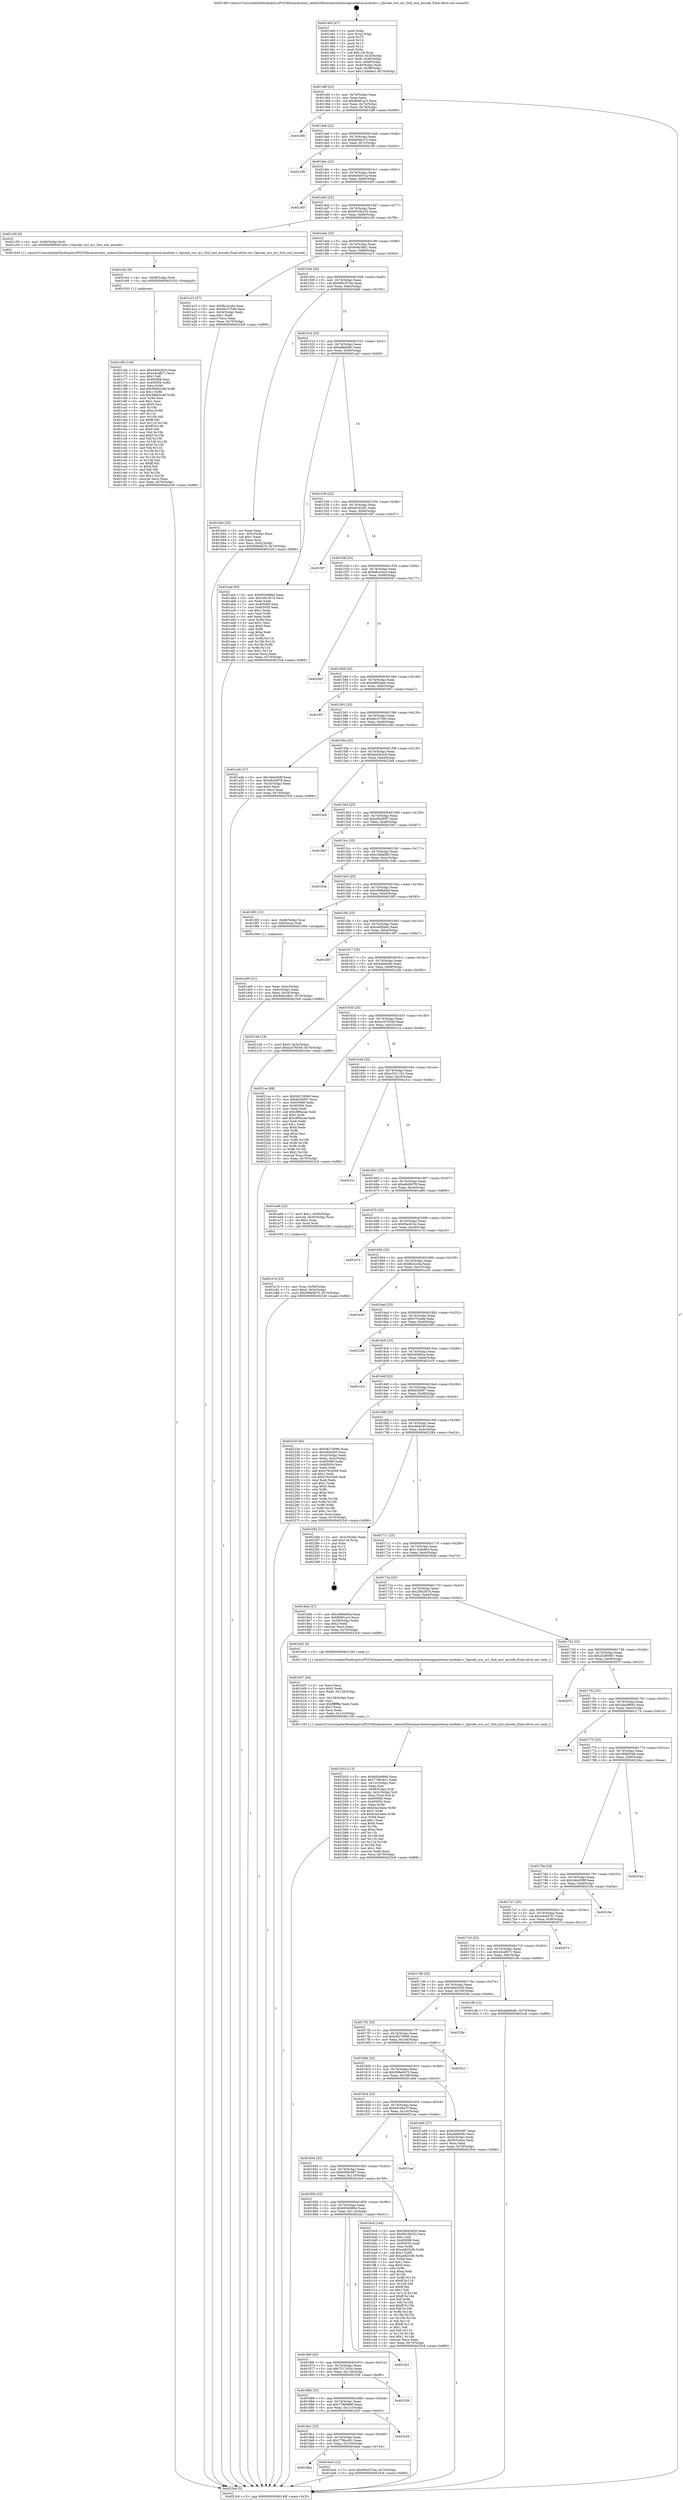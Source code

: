 digraph "0x401460" {
  label = "0x401460 (/mnt/c/Users/mathe/Desktop/tcc/POCII/binaries/extr_radare2librasmarchxtensagnuxtensa-modules.c_Opcode_wsr_m1_Slot_inst_encode_Final-ollvm.out::main(0))"
  labelloc = "t"
  node[shape=record]

  Entry [label="",width=0.3,height=0.3,shape=circle,fillcolor=black,style=filled]
  "0x40148f" [label="{
     0x40148f [23]\l
     | [instrs]\l
     &nbsp;&nbsp;0x40148f \<+3\>: mov -0x70(%rbp),%eax\l
     &nbsp;&nbsp;0x401492 \<+2\>: mov %eax,%ecx\l
     &nbsp;&nbsp;0x401494 \<+6\>: sub $0x806f1ac3,%ecx\l
     &nbsp;&nbsp;0x40149a \<+3\>: mov %eax,-0x74(%rbp)\l
     &nbsp;&nbsp;0x40149d \<+3\>: mov %ecx,-0x78(%rbp)\l
     &nbsp;&nbsp;0x4014a0 \<+6\>: je 00000000004018f8 \<main+0x498\>\l
  }"]
  "0x4018f8" [label="{
     0x4018f8\l
  }", style=dashed]
  "0x4014a6" [label="{
     0x4014a6 [22]\l
     | [instrs]\l
     &nbsp;&nbsp;0x4014a6 \<+5\>: jmp 00000000004014ab \<main+0x4b\>\l
     &nbsp;&nbsp;0x4014ab \<+3\>: mov -0x74(%rbp),%eax\l
     &nbsp;&nbsp;0x4014ae \<+5\>: sub $0x8e00e315,%eax\l
     &nbsp;&nbsp;0x4014b3 \<+3\>: mov %eax,-0x7c(%rbp)\l
     &nbsp;&nbsp;0x4014b6 \<+6\>: je 0000000000402180 \<main+0xd20\>\l
  }"]
  Exit [label="",width=0.3,height=0.3,shape=circle,fillcolor=black,style=filled,peripheries=2]
  "0x402180" [label="{
     0x402180\l
  }", style=dashed]
  "0x4014bc" [label="{
     0x4014bc [22]\l
     | [instrs]\l
     &nbsp;&nbsp;0x4014bc \<+5\>: jmp 00000000004014c1 \<main+0x61\>\l
     &nbsp;&nbsp;0x4014c1 \<+3\>: mov -0x74(%rbp),%eax\l
     &nbsp;&nbsp;0x4014c4 \<+5\>: sub $0x8e4497ca,%eax\l
     &nbsp;&nbsp;0x4014c9 \<+3\>: mov %eax,-0x80(%rbp)\l
     &nbsp;&nbsp;0x4014cc \<+6\>: je 0000000000401d5f \<main+0x8ff\>\l
  }"]
  "0x401c6b" [label="{
     0x401c6b [144]\l
     | [instrs]\l
     &nbsp;&nbsp;0x401c6b \<+5\>: mov $0x54842829,%eax\l
     &nbsp;&nbsp;0x401c70 \<+5\>: mov $0x44cef671,%ecx\l
     &nbsp;&nbsp;0x401c75 \<+2\>: mov $0x1,%dl\l
     &nbsp;&nbsp;0x401c77 \<+7\>: mov 0x405068,%esi\l
     &nbsp;&nbsp;0x401c7e \<+8\>: mov 0x405054,%r8d\l
     &nbsp;&nbsp;0x401c86 \<+3\>: mov %esi,%r9d\l
     &nbsp;&nbsp;0x401c89 \<+7\>: add $0x389d2c48,%r9d\l
     &nbsp;&nbsp;0x401c90 \<+4\>: sub $0x1,%r9d\l
     &nbsp;&nbsp;0x401c94 \<+7\>: sub $0x389d2c48,%r9d\l
     &nbsp;&nbsp;0x401c9b \<+4\>: imul %r9d,%esi\l
     &nbsp;&nbsp;0x401c9f \<+3\>: and $0x1,%esi\l
     &nbsp;&nbsp;0x401ca2 \<+3\>: cmp $0x0,%esi\l
     &nbsp;&nbsp;0x401ca5 \<+4\>: sete %r10b\l
     &nbsp;&nbsp;0x401ca9 \<+4\>: cmp $0xa,%r8d\l
     &nbsp;&nbsp;0x401cad \<+4\>: setl %r11b\l
     &nbsp;&nbsp;0x401cb1 \<+3\>: mov %r10b,%bl\l
     &nbsp;&nbsp;0x401cb4 \<+3\>: xor $0xff,%bl\l
     &nbsp;&nbsp;0x401cb7 \<+3\>: mov %r11b,%r14b\l
     &nbsp;&nbsp;0x401cba \<+4\>: xor $0xff,%r14b\l
     &nbsp;&nbsp;0x401cbe \<+3\>: xor $0x0,%dl\l
     &nbsp;&nbsp;0x401cc1 \<+3\>: mov %bl,%r15b\l
     &nbsp;&nbsp;0x401cc4 \<+4\>: and $0x0,%r15b\l
     &nbsp;&nbsp;0x401cc8 \<+3\>: and %dl,%r10b\l
     &nbsp;&nbsp;0x401ccb \<+3\>: mov %r14b,%r12b\l
     &nbsp;&nbsp;0x401cce \<+4\>: and $0x0,%r12b\l
     &nbsp;&nbsp;0x401cd2 \<+3\>: and %dl,%r11b\l
     &nbsp;&nbsp;0x401cd5 \<+3\>: or %r10b,%r15b\l
     &nbsp;&nbsp;0x401cd8 \<+3\>: or %r11b,%r12b\l
     &nbsp;&nbsp;0x401cdb \<+3\>: xor %r12b,%r15b\l
     &nbsp;&nbsp;0x401cde \<+3\>: or %r14b,%bl\l
     &nbsp;&nbsp;0x401ce1 \<+3\>: xor $0xff,%bl\l
     &nbsp;&nbsp;0x401ce4 \<+3\>: or $0x0,%dl\l
     &nbsp;&nbsp;0x401ce7 \<+2\>: and %dl,%bl\l
     &nbsp;&nbsp;0x401ce9 \<+3\>: or %bl,%r15b\l
     &nbsp;&nbsp;0x401cec \<+4\>: test $0x1,%r15b\l
     &nbsp;&nbsp;0x401cf0 \<+3\>: cmovne %ecx,%eax\l
     &nbsp;&nbsp;0x401cf3 \<+3\>: mov %eax,-0x70(%rbp)\l
     &nbsp;&nbsp;0x401cf6 \<+5\>: jmp 00000000004023c8 \<main+0xf68\>\l
  }"]
  "0x401d5f" [label="{
     0x401d5f\l
  }", style=dashed]
  "0x4014d2" [label="{
     0x4014d2 [25]\l
     | [instrs]\l
     &nbsp;&nbsp;0x4014d2 \<+5\>: jmp 00000000004014d7 \<main+0x77\>\l
     &nbsp;&nbsp;0x4014d7 \<+3\>: mov -0x74(%rbp),%eax\l
     &nbsp;&nbsp;0x4014da \<+5\>: sub $0x9010b232,%eax\l
     &nbsp;&nbsp;0x4014df \<+6\>: mov %eax,-0x84(%rbp)\l
     &nbsp;&nbsp;0x4014e5 \<+6\>: je 0000000000401c59 \<main+0x7f9\>\l
  }"]
  "0x401c62" [label="{
     0x401c62 [9]\l
     | [instrs]\l
     &nbsp;&nbsp;0x401c62 \<+4\>: mov -0x58(%rbp),%rdi\l
     &nbsp;&nbsp;0x401c66 \<+5\>: call 0000000000401030 \<free@plt\>\l
     | [calls]\l
     &nbsp;&nbsp;0x401030 \{1\} (unknown)\l
  }"]
  "0x401c59" [label="{
     0x401c59 [9]\l
     | [instrs]\l
     &nbsp;&nbsp;0x401c59 \<+4\>: mov -0x58(%rbp),%rdi\l
     &nbsp;&nbsp;0x401c5d \<+5\>: call 0000000000401440 \<Opcode_wsr_m1_Slot_inst_encode\>\l
     | [calls]\l
     &nbsp;&nbsp;0x401440 \{1\} (/mnt/c/Users/mathe/Desktop/tcc/POCII/binaries/extr_radare2librasmarchxtensagnuxtensa-modules.c_Opcode_wsr_m1_Slot_inst_encode_Final-ollvm.out::Opcode_wsr_m1_Slot_inst_encode)\l
  }"]
  "0x4014eb" [label="{
     0x4014eb [25]\l
     | [instrs]\l
     &nbsp;&nbsp;0x4014eb \<+5\>: jmp 00000000004014f0 \<main+0x90\>\l
     &nbsp;&nbsp;0x4014f0 \<+3\>: mov -0x74(%rbp),%eax\l
     &nbsp;&nbsp;0x4014f3 \<+5\>: sub $0x90da38d1,%eax\l
     &nbsp;&nbsp;0x4014f8 \<+6\>: mov %eax,-0x88(%rbp)\l
     &nbsp;&nbsp;0x4014fe \<+6\>: je 0000000000401a15 \<main+0x5b5\>\l
  }"]
  "0x4018ba" [label="{
     0x4018ba\l
  }", style=dashed]
  "0x401a15" [label="{
     0x401a15 [27]\l
     | [instrs]\l
     &nbsp;&nbsp;0x401a15 \<+5\>: mov $0xfbc2cc6a,%eax\l
     &nbsp;&nbsp;0x401a1a \<+5\>: mov $0xbbc37549,%ecx\l
     &nbsp;&nbsp;0x401a1f \<+3\>: mov -0x34(%rbp),%edx\l
     &nbsp;&nbsp;0x401a22 \<+3\>: cmp $0x1,%edx\l
     &nbsp;&nbsp;0x401a25 \<+3\>: cmovl %ecx,%eax\l
     &nbsp;&nbsp;0x401a28 \<+3\>: mov %eax,-0x70(%rbp)\l
     &nbsp;&nbsp;0x401a2b \<+5\>: jmp 00000000004023c8 \<main+0xf68\>\l
  }"]
  "0x401504" [label="{
     0x401504 [25]\l
     | [instrs]\l
     &nbsp;&nbsp;0x401504 \<+5\>: jmp 0000000000401509 \<main+0xa9\>\l
     &nbsp;&nbsp;0x401509 \<+3\>: mov -0x74(%rbp),%eax\l
     &nbsp;&nbsp;0x40150c \<+5\>: sub $0x994357be,%eax\l
     &nbsp;&nbsp;0x401511 \<+6\>: mov %eax,-0x8c(%rbp)\l
     &nbsp;&nbsp;0x401517 \<+6\>: je 0000000000401bb0 \<main+0x750\>\l
  }"]
  "0x401ba4" [label="{
     0x401ba4 [12]\l
     | [instrs]\l
     &nbsp;&nbsp;0x401ba4 \<+7\>: movl $0x994357be,-0x70(%rbp)\l
     &nbsp;&nbsp;0x401bab \<+5\>: jmp 00000000004023c8 \<main+0xf68\>\l
  }"]
  "0x401bb0" [label="{
     0x401bb0 [25]\l
     | [instrs]\l
     &nbsp;&nbsp;0x401bb0 \<+2\>: xor %eax,%eax\l
     &nbsp;&nbsp;0x401bb2 \<+3\>: mov -0x5c(%rbp),%ecx\l
     &nbsp;&nbsp;0x401bb5 \<+3\>: sub $0x1,%eax\l
     &nbsp;&nbsp;0x401bb8 \<+2\>: sub %eax,%ecx\l
     &nbsp;&nbsp;0x401bba \<+3\>: mov %ecx,-0x5c(%rbp)\l
     &nbsp;&nbsp;0x401bbd \<+7\>: movl $0x599e0b70,-0x70(%rbp)\l
     &nbsp;&nbsp;0x401bc4 \<+5\>: jmp 00000000004023c8 \<main+0xf68\>\l
  }"]
  "0x40151d" [label="{
     0x40151d [25]\l
     | [instrs]\l
     &nbsp;&nbsp;0x40151d \<+5\>: jmp 0000000000401522 \<main+0xc2\>\l
     &nbsp;&nbsp;0x401522 \<+3\>: mov -0x74(%rbp),%eax\l
     &nbsp;&nbsp;0x401525 \<+5\>: sub $0xadfeb09c,%eax\l
     &nbsp;&nbsp;0x40152a \<+6\>: mov %eax,-0x90(%rbp)\l
     &nbsp;&nbsp;0x401530 \<+6\>: je 0000000000401aaf \<main+0x64f\>\l
  }"]
  "0x4018a1" [label="{
     0x4018a1 [25]\l
     | [instrs]\l
     &nbsp;&nbsp;0x4018a1 \<+5\>: jmp 00000000004018a6 \<main+0x446\>\l
     &nbsp;&nbsp;0x4018a6 \<+3\>: mov -0x74(%rbp),%eax\l
     &nbsp;&nbsp;0x4018a9 \<+5\>: sub $0x779bc401,%eax\l
     &nbsp;&nbsp;0x4018ae \<+6\>: mov %eax,-0x120(%rbp)\l
     &nbsp;&nbsp;0x4018b4 \<+6\>: je 0000000000401ba4 \<main+0x744\>\l
  }"]
  "0x401aaf" [label="{
     0x401aaf [83]\l
     | [instrs]\l
     &nbsp;&nbsp;0x401aaf \<+5\>: mov $0x693dd86d,%eax\l
     &nbsp;&nbsp;0x401ab4 \<+5\>: mov $0x20b1fe7d,%ecx\l
     &nbsp;&nbsp;0x401ab9 \<+2\>: xor %edx,%edx\l
     &nbsp;&nbsp;0x401abb \<+7\>: mov 0x405068,%esi\l
     &nbsp;&nbsp;0x401ac2 \<+7\>: mov 0x405054,%edi\l
     &nbsp;&nbsp;0x401ac9 \<+3\>: sub $0x1,%edx\l
     &nbsp;&nbsp;0x401acc \<+3\>: mov %esi,%r8d\l
     &nbsp;&nbsp;0x401acf \<+3\>: add %edx,%r8d\l
     &nbsp;&nbsp;0x401ad2 \<+4\>: imul %r8d,%esi\l
     &nbsp;&nbsp;0x401ad6 \<+3\>: and $0x1,%esi\l
     &nbsp;&nbsp;0x401ad9 \<+3\>: cmp $0x0,%esi\l
     &nbsp;&nbsp;0x401adc \<+4\>: sete %r9b\l
     &nbsp;&nbsp;0x401ae0 \<+3\>: cmp $0xa,%edi\l
     &nbsp;&nbsp;0x401ae3 \<+4\>: setl %r10b\l
     &nbsp;&nbsp;0x401ae7 \<+3\>: mov %r9b,%r11b\l
     &nbsp;&nbsp;0x401aea \<+3\>: and %r10b,%r11b\l
     &nbsp;&nbsp;0x401aed \<+3\>: xor %r10b,%r9b\l
     &nbsp;&nbsp;0x401af0 \<+3\>: or %r9b,%r11b\l
     &nbsp;&nbsp;0x401af3 \<+4\>: test $0x1,%r11b\l
     &nbsp;&nbsp;0x401af7 \<+3\>: cmovne %ecx,%eax\l
     &nbsp;&nbsp;0x401afa \<+3\>: mov %eax,-0x70(%rbp)\l
     &nbsp;&nbsp;0x401afd \<+5\>: jmp 00000000004023c8 \<main+0xf68\>\l
  }"]
  "0x401536" [label="{
     0x401536 [25]\l
     | [instrs]\l
     &nbsp;&nbsp;0x401536 \<+5\>: jmp 000000000040153b \<main+0xdb\>\l
     &nbsp;&nbsp;0x40153b \<+3\>: mov -0x74(%rbp),%eax\l
     &nbsp;&nbsp;0x40153e \<+5\>: sub $0xb0163ef1,%eax\l
     &nbsp;&nbsp;0x401543 \<+6\>: mov %eax,-0x94(%rbp)\l
     &nbsp;&nbsp;0x401549 \<+6\>: je 0000000000401f97 \<main+0xb37\>\l
  }"]
  "0x401e25" [label="{
     0x401e25\l
  }", style=dashed]
  "0x401f97" [label="{
     0x401f97\l
  }", style=dashed]
  "0x40154f" [label="{
     0x40154f [25]\l
     | [instrs]\l
     &nbsp;&nbsp;0x40154f \<+5\>: jmp 0000000000401554 \<main+0xf4\>\l
     &nbsp;&nbsp;0x401554 \<+3\>: mov -0x74(%rbp),%eax\l
     &nbsp;&nbsp;0x401557 \<+5\>: sub $0xb8ccc6c4,%eax\l
     &nbsp;&nbsp;0x40155c \<+6\>: mov %eax,-0x98(%rbp)\l
     &nbsp;&nbsp;0x401562 \<+6\>: je 00000000004020d7 \<main+0xc77\>\l
  }"]
  "0x401888" [label="{
     0x401888 [25]\l
     | [instrs]\l
     &nbsp;&nbsp;0x401888 \<+5\>: jmp 000000000040188d \<main+0x42d\>\l
     &nbsp;&nbsp;0x40188d \<+3\>: mov -0x74(%rbp),%eax\l
     &nbsp;&nbsp;0x401890 \<+5\>: sub $0x77869b86,%eax\l
     &nbsp;&nbsp;0x401895 \<+6\>: mov %eax,-0x11c(%rbp)\l
     &nbsp;&nbsp;0x40189b \<+6\>: je 0000000000401e25 \<main+0x9c5\>\l
  }"]
  "0x4020d7" [label="{
     0x4020d7\l
  }", style=dashed]
  "0x401568" [label="{
     0x401568 [25]\l
     | [instrs]\l
     &nbsp;&nbsp;0x401568 \<+5\>: jmp 000000000040156d \<main+0x10d\>\l
     &nbsp;&nbsp;0x40156d \<+3\>: mov -0x74(%rbp),%eax\l
     &nbsp;&nbsp;0x401570 \<+5\>: sub $0xb9f5dab6,%eax\l
     &nbsp;&nbsp;0x401575 \<+6\>: mov %eax,-0x9c(%rbp)\l
     &nbsp;&nbsp;0x40157b \<+6\>: je 0000000000401f07 \<main+0xaa7\>\l
  }"]
  "0x402356" [label="{
     0x402356\l
  }", style=dashed]
  "0x401f07" [label="{
     0x401f07\l
  }", style=dashed]
  "0x401581" [label="{
     0x401581 [25]\l
     | [instrs]\l
     &nbsp;&nbsp;0x401581 \<+5\>: jmp 0000000000401586 \<main+0x126\>\l
     &nbsp;&nbsp;0x401586 \<+3\>: mov -0x74(%rbp),%eax\l
     &nbsp;&nbsp;0x401589 \<+5\>: sub $0xbbc37549,%eax\l
     &nbsp;&nbsp;0x40158e \<+6\>: mov %eax,-0xa0(%rbp)\l
     &nbsp;&nbsp;0x401594 \<+6\>: je 0000000000401a4b \<main+0x5eb\>\l
  }"]
  "0x40186f" [label="{
     0x40186f [25]\l
     | [instrs]\l
     &nbsp;&nbsp;0x40186f \<+5\>: jmp 0000000000401874 \<main+0x414\>\l
     &nbsp;&nbsp;0x401874 \<+3\>: mov -0x74(%rbp),%eax\l
     &nbsp;&nbsp;0x401877 \<+5\>: sub $0x7517d16c,%eax\l
     &nbsp;&nbsp;0x40187c \<+6\>: mov %eax,-0x118(%rbp)\l
     &nbsp;&nbsp;0x401882 \<+6\>: je 0000000000402356 \<main+0xef6\>\l
  }"]
  "0x401a4b" [label="{
     0x401a4b [27]\l
     | [instrs]\l
     &nbsp;&nbsp;0x401a4b \<+5\>: mov $0x3ddc658f,%eax\l
     &nbsp;&nbsp;0x401a50 \<+5\>: mov $0xe8cf4978,%ecx\l
     &nbsp;&nbsp;0x401a55 \<+3\>: mov -0x34(%rbp),%edx\l
     &nbsp;&nbsp;0x401a58 \<+3\>: cmp $0x0,%edx\l
     &nbsp;&nbsp;0x401a5b \<+3\>: cmove %ecx,%eax\l
     &nbsp;&nbsp;0x401a5e \<+3\>: mov %eax,-0x70(%rbp)\l
     &nbsp;&nbsp;0x401a61 \<+5\>: jmp 00000000004023c8 \<main+0xf68\>\l
  }"]
  "0x40159a" [label="{
     0x40159a [25]\l
     | [instrs]\l
     &nbsp;&nbsp;0x40159a \<+5\>: jmp 000000000040159f \<main+0x13f\>\l
     &nbsp;&nbsp;0x40159f \<+3\>: mov -0x74(%rbp),%eax\l
     &nbsp;&nbsp;0x4015a2 \<+5\>: sub $0xbe43e2c9,%eax\l
     &nbsp;&nbsp;0x4015a7 \<+6\>: mov %eax,-0xa4(%rbp)\l
     &nbsp;&nbsp;0x4015ad \<+6\>: je 00000000004023a8 \<main+0xf48\>\l
  }"]
  "0x4022b1" [label="{
     0x4022b1\l
  }", style=dashed]
  "0x4023a8" [label="{
     0x4023a8\l
  }", style=dashed]
  "0x4015b3" [label="{
     0x4015b3 [25]\l
     | [instrs]\l
     &nbsp;&nbsp;0x4015b3 \<+5\>: jmp 00000000004015b8 \<main+0x158\>\l
     &nbsp;&nbsp;0x4015b8 \<+3\>: mov -0x74(%rbp),%eax\l
     &nbsp;&nbsp;0x4015bb \<+5\>: sub $0xc0d285f7,%eax\l
     &nbsp;&nbsp;0x4015c0 \<+6\>: mov %eax,-0xa8(%rbp)\l
     &nbsp;&nbsp;0x4015c6 \<+6\>: je 00000000004019e7 \<main+0x587\>\l
  }"]
  "0x401856" [label="{
     0x401856 [25]\l
     | [instrs]\l
     &nbsp;&nbsp;0x401856 \<+5\>: jmp 000000000040185b \<main+0x3fb\>\l
     &nbsp;&nbsp;0x40185b \<+3\>: mov -0x74(%rbp),%eax\l
     &nbsp;&nbsp;0x40185e \<+5\>: sub $0x693dd86d,%eax\l
     &nbsp;&nbsp;0x401863 \<+6\>: mov %eax,-0x114(%rbp)\l
     &nbsp;&nbsp;0x401869 \<+6\>: je 00000000004022b1 \<main+0xe51\>\l
  }"]
  "0x4019e7" [label="{
     0x4019e7\l
  }", style=dashed]
  "0x4015cc" [label="{
     0x4015cc [25]\l
     | [instrs]\l
     &nbsp;&nbsp;0x4015cc \<+5\>: jmp 00000000004015d1 \<main+0x171\>\l
     &nbsp;&nbsp;0x4015d1 \<+3\>: mov -0x74(%rbp),%eax\l
     &nbsp;&nbsp;0x4015d4 \<+5\>: sub $0xc2dba583,%eax\l
     &nbsp;&nbsp;0x4015d9 \<+6\>: mov %eax,-0xac(%rbp)\l
     &nbsp;&nbsp;0x4015df \<+6\>: je 000000000040194b \<main+0x4eb\>\l
  }"]
  "0x401bc9" [label="{
     0x401bc9 [144]\l
     | [instrs]\l
     &nbsp;&nbsp;0x401bc9 \<+5\>: mov $0x54842829,%eax\l
     &nbsp;&nbsp;0x401bce \<+5\>: mov $0x9010b232,%ecx\l
     &nbsp;&nbsp;0x401bd3 \<+2\>: mov $0x1,%dl\l
     &nbsp;&nbsp;0x401bd5 \<+7\>: mov 0x405068,%esi\l
     &nbsp;&nbsp;0x401bdc \<+7\>: mov 0x405054,%edi\l
     &nbsp;&nbsp;0x401be3 \<+3\>: mov %esi,%r8d\l
     &nbsp;&nbsp;0x401be6 \<+7\>: sub $0xa4825cfb,%r8d\l
     &nbsp;&nbsp;0x401bed \<+4\>: sub $0x1,%r8d\l
     &nbsp;&nbsp;0x401bf1 \<+7\>: add $0xa4825cfb,%r8d\l
     &nbsp;&nbsp;0x401bf8 \<+4\>: imul %r8d,%esi\l
     &nbsp;&nbsp;0x401bfc \<+3\>: and $0x1,%esi\l
     &nbsp;&nbsp;0x401bff \<+3\>: cmp $0x0,%esi\l
     &nbsp;&nbsp;0x401c02 \<+4\>: sete %r9b\l
     &nbsp;&nbsp;0x401c06 \<+3\>: cmp $0xa,%edi\l
     &nbsp;&nbsp;0x401c09 \<+4\>: setl %r10b\l
     &nbsp;&nbsp;0x401c0d \<+3\>: mov %r9b,%r11b\l
     &nbsp;&nbsp;0x401c10 \<+4\>: xor $0xff,%r11b\l
     &nbsp;&nbsp;0x401c14 \<+3\>: mov %r10b,%bl\l
     &nbsp;&nbsp;0x401c17 \<+3\>: xor $0xff,%bl\l
     &nbsp;&nbsp;0x401c1a \<+3\>: xor $0x1,%dl\l
     &nbsp;&nbsp;0x401c1d \<+3\>: mov %r11b,%r14b\l
     &nbsp;&nbsp;0x401c20 \<+4\>: and $0xff,%r14b\l
     &nbsp;&nbsp;0x401c24 \<+3\>: and %dl,%r9b\l
     &nbsp;&nbsp;0x401c27 \<+3\>: mov %bl,%r15b\l
     &nbsp;&nbsp;0x401c2a \<+4\>: and $0xff,%r15b\l
     &nbsp;&nbsp;0x401c2e \<+3\>: and %dl,%r10b\l
     &nbsp;&nbsp;0x401c31 \<+3\>: or %r9b,%r14b\l
     &nbsp;&nbsp;0x401c34 \<+3\>: or %r10b,%r15b\l
     &nbsp;&nbsp;0x401c37 \<+3\>: xor %r15b,%r14b\l
     &nbsp;&nbsp;0x401c3a \<+3\>: or %bl,%r11b\l
     &nbsp;&nbsp;0x401c3d \<+4\>: xor $0xff,%r11b\l
     &nbsp;&nbsp;0x401c41 \<+3\>: or $0x1,%dl\l
     &nbsp;&nbsp;0x401c44 \<+3\>: and %dl,%r11b\l
     &nbsp;&nbsp;0x401c47 \<+3\>: or %r11b,%r14b\l
     &nbsp;&nbsp;0x401c4a \<+4\>: test $0x1,%r14b\l
     &nbsp;&nbsp;0x401c4e \<+3\>: cmovne %ecx,%eax\l
     &nbsp;&nbsp;0x401c51 \<+3\>: mov %eax,-0x70(%rbp)\l
     &nbsp;&nbsp;0x401c54 \<+5\>: jmp 00000000004023c8 \<main+0xf68\>\l
  }"]
  "0x40194b" [label="{
     0x40194b\l
  }", style=dashed]
  "0x4015e5" [label="{
     0x4015e5 [25]\l
     | [instrs]\l
     &nbsp;&nbsp;0x4015e5 \<+5\>: jmp 00000000004015ea \<main+0x18a\>\l
     &nbsp;&nbsp;0x4015ea \<+3\>: mov -0x74(%rbp),%eax\l
     &nbsp;&nbsp;0x4015ed \<+5\>: sub $0xc9b8b94d,%eax\l
     &nbsp;&nbsp;0x4015f2 \<+6\>: mov %eax,-0xb0(%rbp)\l
     &nbsp;&nbsp;0x4015f8 \<+6\>: je 00000000004019f3 \<main+0x593\>\l
  }"]
  "0x40183d" [label="{
     0x40183d [25]\l
     | [instrs]\l
     &nbsp;&nbsp;0x40183d \<+5\>: jmp 0000000000401842 \<main+0x3e2\>\l
     &nbsp;&nbsp;0x401842 \<+3\>: mov -0x74(%rbp),%eax\l
     &nbsp;&nbsp;0x401845 \<+5\>: sub $0x6309c097,%eax\l
     &nbsp;&nbsp;0x40184a \<+6\>: mov %eax,-0x110(%rbp)\l
     &nbsp;&nbsp;0x401850 \<+6\>: je 0000000000401bc9 \<main+0x769\>\l
  }"]
  "0x4019f3" [label="{
     0x4019f3 [13]\l
     | [instrs]\l
     &nbsp;&nbsp;0x4019f3 \<+4\>: mov -0x48(%rbp),%rax\l
     &nbsp;&nbsp;0x4019f7 \<+4\>: mov 0x8(%rax),%rdi\l
     &nbsp;&nbsp;0x4019fb \<+5\>: call 0000000000401060 \<atoi@plt\>\l
     | [calls]\l
     &nbsp;&nbsp;0x401060 \{1\} (unknown)\l
  }"]
  "0x4015fe" [label="{
     0x4015fe [25]\l
     | [instrs]\l
     &nbsp;&nbsp;0x4015fe \<+5\>: jmp 0000000000401603 \<main+0x1a3\>\l
     &nbsp;&nbsp;0x401603 \<+3\>: mov -0x74(%rbp),%eax\l
     &nbsp;&nbsp;0x401606 \<+5\>: sub $0xce6f2eb0,%eax\l
     &nbsp;&nbsp;0x40160b \<+6\>: mov %eax,-0xb4(%rbp)\l
     &nbsp;&nbsp;0x401611 \<+6\>: je 0000000000401d07 \<main+0x8a7\>\l
  }"]
  "0x4021aa" [label="{
     0x4021aa\l
  }", style=dashed]
  "0x401d07" [label="{
     0x401d07\l
  }", style=dashed]
  "0x401617" [label="{
     0x401617 [25]\l
     | [instrs]\l
     &nbsp;&nbsp;0x401617 \<+5\>: jmp 000000000040161c \<main+0x1bc\>\l
     &nbsp;&nbsp;0x40161c \<+3\>: mov -0x74(%rbp),%eax\l
     &nbsp;&nbsp;0x40161f \<+5\>: sub $0xdab84dfc,%eax\l
     &nbsp;&nbsp;0x401624 \<+6\>: mov %eax,-0xb8(%rbp)\l
     &nbsp;&nbsp;0x40162a \<+6\>: je 00000000004021bb \<main+0xd5b\>\l
  }"]
  "0x401b33" [label="{
     0x401b33 [113]\l
     | [instrs]\l
     &nbsp;&nbsp;0x401b33 \<+5\>: mov $0x693dd86d,%ecx\l
     &nbsp;&nbsp;0x401b38 \<+5\>: mov $0x779bc401,%edx\l
     &nbsp;&nbsp;0x401b3d \<+6\>: mov -0x12c(%rbp),%esi\l
     &nbsp;&nbsp;0x401b43 \<+3\>: imul %eax,%esi\l
     &nbsp;&nbsp;0x401b46 \<+4\>: mov -0x58(%rbp),%rdi\l
     &nbsp;&nbsp;0x401b4a \<+4\>: movslq -0x5c(%rbp),%r8\l
     &nbsp;&nbsp;0x401b4e \<+4\>: mov %esi,(%rdi,%r8,4)\l
     &nbsp;&nbsp;0x401b52 \<+7\>: mov 0x405068,%eax\l
     &nbsp;&nbsp;0x401b59 \<+7\>: mov 0x405054,%esi\l
     &nbsp;&nbsp;0x401b60 \<+3\>: mov %eax,%r9d\l
     &nbsp;&nbsp;0x401b63 \<+7\>: add $0xb3a24aea,%r9d\l
     &nbsp;&nbsp;0x401b6a \<+4\>: sub $0x1,%r9d\l
     &nbsp;&nbsp;0x401b6e \<+7\>: sub $0xb3a24aea,%r9d\l
     &nbsp;&nbsp;0x401b75 \<+4\>: imul %r9d,%eax\l
     &nbsp;&nbsp;0x401b79 \<+3\>: and $0x1,%eax\l
     &nbsp;&nbsp;0x401b7c \<+3\>: cmp $0x0,%eax\l
     &nbsp;&nbsp;0x401b7f \<+4\>: sete %r10b\l
     &nbsp;&nbsp;0x401b83 \<+3\>: cmp $0xa,%esi\l
     &nbsp;&nbsp;0x401b86 \<+4\>: setl %r11b\l
     &nbsp;&nbsp;0x401b8a \<+3\>: mov %r10b,%bl\l
     &nbsp;&nbsp;0x401b8d \<+3\>: and %r11b,%bl\l
     &nbsp;&nbsp;0x401b90 \<+3\>: xor %r11b,%r10b\l
     &nbsp;&nbsp;0x401b93 \<+3\>: or %r10b,%bl\l
     &nbsp;&nbsp;0x401b96 \<+3\>: test $0x1,%bl\l
     &nbsp;&nbsp;0x401b99 \<+3\>: cmovne %edx,%ecx\l
     &nbsp;&nbsp;0x401b9c \<+3\>: mov %ecx,-0x70(%rbp)\l
     &nbsp;&nbsp;0x401b9f \<+5\>: jmp 00000000004023c8 \<main+0xf68\>\l
  }"]
  "0x4021bb" [label="{
     0x4021bb [19]\l
     | [instrs]\l
     &nbsp;&nbsp;0x4021bb \<+7\>: movl $0x0,-0x3c(%rbp)\l
     &nbsp;&nbsp;0x4021c2 \<+7\>: movl $0xe2476549,-0x70(%rbp)\l
     &nbsp;&nbsp;0x4021c9 \<+5\>: jmp 00000000004023c8 \<main+0xf68\>\l
  }"]
  "0x401630" [label="{
     0x401630 [25]\l
     | [instrs]\l
     &nbsp;&nbsp;0x401630 \<+5\>: jmp 0000000000401635 \<main+0x1d5\>\l
     &nbsp;&nbsp;0x401635 \<+3\>: mov -0x74(%rbp),%eax\l
     &nbsp;&nbsp;0x401638 \<+5\>: sub $0xe2476549,%eax\l
     &nbsp;&nbsp;0x40163d \<+6\>: mov %eax,-0xbc(%rbp)\l
     &nbsp;&nbsp;0x401643 \<+6\>: je 00000000004021ce \<main+0xd6e\>\l
  }"]
  "0x401b07" [label="{
     0x401b07 [44]\l
     | [instrs]\l
     &nbsp;&nbsp;0x401b07 \<+2\>: xor %ecx,%ecx\l
     &nbsp;&nbsp;0x401b09 \<+5\>: mov $0x2,%edx\l
     &nbsp;&nbsp;0x401b0e \<+6\>: mov %edx,-0x128(%rbp)\l
     &nbsp;&nbsp;0x401b14 \<+1\>: cltd\l
     &nbsp;&nbsp;0x401b15 \<+6\>: mov -0x128(%rbp),%esi\l
     &nbsp;&nbsp;0x401b1b \<+2\>: idiv %esi\l
     &nbsp;&nbsp;0x401b1d \<+6\>: imul $0xfffffffe,%edx,%edx\l
     &nbsp;&nbsp;0x401b23 \<+3\>: sub $0x1,%ecx\l
     &nbsp;&nbsp;0x401b26 \<+2\>: sub %ecx,%edx\l
     &nbsp;&nbsp;0x401b28 \<+6\>: mov %edx,-0x12c(%rbp)\l
     &nbsp;&nbsp;0x401b2e \<+5\>: call 0000000000401160 \<next_i\>\l
     | [calls]\l
     &nbsp;&nbsp;0x401160 \{1\} (/mnt/c/Users/mathe/Desktop/tcc/POCII/binaries/extr_radare2librasmarchxtensagnuxtensa-modules.c_Opcode_wsr_m1_Slot_inst_encode_Final-ollvm.out::next_i)\l
  }"]
  "0x4021ce" [label="{
     0x4021ce [88]\l
     | [instrs]\l
     &nbsp;&nbsp;0x4021ce \<+5\>: mov $0x5827d096,%eax\l
     &nbsp;&nbsp;0x4021d3 \<+5\>: mov $0x6e26d97,%ecx\l
     &nbsp;&nbsp;0x4021d8 \<+7\>: mov 0x405068,%edx\l
     &nbsp;&nbsp;0x4021df \<+7\>: mov 0x405054,%esi\l
     &nbsp;&nbsp;0x4021e6 \<+2\>: mov %edx,%edi\l
     &nbsp;&nbsp;0x4021e8 \<+6\>: sub $0xc8f0acae,%edi\l
     &nbsp;&nbsp;0x4021ee \<+3\>: sub $0x1,%edi\l
     &nbsp;&nbsp;0x4021f1 \<+6\>: add $0xc8f0acae,%edi\l
     &nbsp;&nbsp;0x4021f7 \<+3\>: imul %edi,%edx\l
     &nbsp;&nbsp;0x4021fa \<+3\>: and $0x1,%edx\l
     &nbsp;&nbsp;0x4021fd \<+3\>: cmp $0x0,%edx\l
     &nbsp;&nbsp;0x402200 \<+4\>: sete %r8b\l
     &nbsp;&nbsp;0x402204 \<+3\>: cmp $0xa,%esi\l
     &nbsp;&nbsp;0x402207 \<+4\>: setl %r9b\l
     &nbsp;&nbsp;0x40220b \<+3\>: mov %r8b,%r10b\l
     &nbsp;&nbsp;0x40220e \<+3\>: and %r9b,%r10b\l
     &nbsp;&nbsp;0x402211 \<+3\>: xor %r9b,%r8b\l
     &nbsp;&nbsp;0x402214 \<+3\>: or %r8b,%r10b\l
     &nbsp;&nbsp;0x402217 \<+4\>: test $0x1,%r10b\l
     &nbsp;&nbsp;0x40221b \<+3\>: cmovne %ecx,%eax\l
     &nbsp;&nbsp;0x40221e \<+3\>: mov %eax,-0x70(%rbp)\l
     &nbsp;&nbsp;0x402221 \<+5\>: jmp 00000000004023c8 \<main+0xf68\>\l
  }"]
  "0x401649" [label="{
     0x401649 [25]\l
     | [instrs]\l
     &nbsp;&nbsp;0x401649 \<+5\>: jmp 000000000040164e \<main+0x1ee\>\l
     &nbsp;&nbsp;0x40164e \<+3\>: mov -0x74(%rbp),%eax\l
     &nbsp;&nbsp;0x401651 \<+5\>: sub $0xe32211b1,%eax\l
     &nbsp;&nbsp;0x401656 \<+6\>: mov %eax,-0xc0(%rbp)\l
     &nbsp;&nbsp;0x40165c \<+6\>: je 000000000040231c \<main+0xebc\>\l
  }"]
  "0x401824" [label="{
     0x401824 [25]\l
     | [instrs]\l
     &nbsp;&nbsp;0x401824 \<+5\>: jmp 0000000000401829 \<main+0x3c9\>\l
     &nbsp;&nbsp;0x401829 \<+3\>: mov -0x74(%rbp),%eax\l
     &nbsp;&nbsp;0x40182c \<+5\>: sub $0x6019be7f,%eax\l
     &nbsp;&nbsp;0x401831 \<+6\>: mov %eax,-0x10c(%rbp)\l
     &nbsp;&nbsp;0x401837 \<+6\>: je 00000000004021aa \<main+0xd4a\>\l
  }"]
  "0x40231c" [label="{
     0x40231c\l
  }", style=dashed]
  "0x401662" [label="{
     0x401662 [25]\l
     | [instrs]\l
     &nbsp;&nbsp;0x401662 \<+5\>: jmp 0000000000401667 \<main+0x207\>\l
     &nbsp;&nbsp;0x401667 \<+3\>: mov -0x74(%rbp),%eax\l
     &nbsp;&nbsp;0x40166a \<+5\>: sub $0xe8cf4978,%eax\l
     &nbsp;&nbsp;0x40166f \<+6\>: mov %eax,-0xc4(%rbp)\l
     &nbsp;&nbsp;0x401675 \<+6\>: je 0000000000401a66 \<main+0x606\>\l
  }"]
  "0x401a94" [label="{
     0x401a94 [27]\l
     | [instrs]\l
     &nbsp;&nbsp;0x401a94 \<+5\>: mov $0x6309c097,%eax\l
     &nbsp;&nbsp;0x401a99 \<+5\>: mov $0xadfeb09c,%ecx\l
     &nbsp;&nbsp;0x401a9e \<+3\>: mov -0x5c(%rbp),%edx\l
     &nbsp;&nbsp;0x401aa1 \<+3\>: cmp -0x50(%rbp),%edx\l
     &nbsp;&nbsp;0x401aa4 \<+3\>: cmovl %ecx,%eax\l
     &nbsp;&nbsp;0x401aa7 \<+3\>: mov %eax,-0x70(%rbp)\l
     &nbsp;&nbsp;0x401aaa \<+5\>: jmp 00000000004023c8 \<main+0xf68\>\l
  }"]
  "0x401a66" [label="{
     0x401a66 [23]\l
     | [instrs]\l
     &nbsp;&nbsp;0x401a66 \<+7\>: movl $0x1,-0x50(%rbp)\l
     &nbsp;&nbsp;0x401a6d \<+4\>: movslq -0x50(%rbp),%rax\l
     &nbsp;&nbsp;0x401a71 \<+4\>: shl $0x2,%rax\l
     &nbsp;&nbsp;0x401a75 \<+3\>: mov %rax,%rdi\l
     &nbsp;&nbsp;0x401a78 \<+5\>: call 0000000000401050 \<malloc@plt\>\l
     | [calls]\l
     &nbsp;&nbsp;0x401050 \{1\} (unknown)\l
  }"]
  "0x40167b" [label="{
     0x40167b [25]\l
     | [instrs]\l
     &nbsp;&nbsp;0x40167b \<+5\>: jmp 0000000000401680 \<main+0x220\>\l
     &nbsp;&nbsp;0x401680 \<+3\>: mov -0x74(%rbp),%eax\l
     &nbsp;&nbsp;0x401683 \<+5\>: sub $0xf3ac01bc,%eax\l
     &nbsp;&nbsp;0x401688 \<+6\>: mov %eax,-0xc8(%rbp)\l
     &nbsp;&nbsp;0x40168e \<+6\>: je 0000000000401e7d \<main+0xa1d\>\l
  }"]
  "0x40180b" [label="{
     0x40180b [25]\l
     | [instrs]\l
     &nbsp;&nbsp;0x40180b \<+5\>: jmp 0000000000401810 \<main+0x3b0\>\l
     &nbsp;&nbsp;0x401810 \<+3\>: mov -0x74(%rbp),%eax\l
     &nbsp;&nbsp;0x401813 \<+5\>: sub $0x599e0b70,%eax\l
     &nbsp;&nbsp;0x401818 \<+6\>: mov %eax,-0x108(%rbp)\l
     &nbsp;&nbsp;0x40181e \<+6\>: je 0000000000401a94 \<main+0x634\>\l
  }"]
  "0x401e7d" [label="{
     0x401e7d\l
  }", style=dashed]
  "0x401694" [label="{
     0x401694 [25]\l
     | [instrs]\l
     &nbsp;&nbsp;0x401694 \<+5\>: jmp 0000000000401699 \<main+0x239\>\l
     &nbsp;&nbsp;0x401699 \<+3\>: mov -0x74(%rbp),%eax\l
     &nbsp;&nbsp;0x40169c \<+5\>: sub $0xfbc2cc6a,%eax\l
     &nbsp;&nbsp;0x4016a1 \<+6\>: mov %eax,-0xcc(%rbp)\l
     &nbsp;&nbsp;0x4016a7 \<+6\>: je 0000000000401a30 \<main+0x5d0\>\l
  }"]
  "0x4023c1" [label="{
     0x4023c1\l
  }", style=dashed]
  "0x401a30" [label="{
     0x401a30\l
  }", style=dashed]
  "0x4016ad" [label="{
     0x4016ad [25]\l
     | [instrs]\l
     &nbsp;&nbsp;0x4016ad \<+5\>: jmp 00000000004016b2 \<main+0x252\>\l
     &nbsp;&nbsp;0x4016b2 \<+3\>: mov -0x74(%rbp),%eax\l
     &nbsp;&nbsp;0x4016b5 \<+5\>: sub $0x5752a6e,%eax\l
     &nbsp;&nbsp;0x4016ba \<+6\>: mov %eax,-0xd0(%rbp)\l
     &nbsp;&nbsp;0x4016c0 \<+6\>: je 0000000000402299 \<main+0xe39\>\l
  }"]
  "0x4017f2" [label="{
     0x4017f2 [25]\l
     | [instrs]\l
     &nbsp;&nbsp;0x4017f2 \<+5\>: jmp 00000000004017f7 \<main+0x397\>\l
     &nbsp;&nbsp;0x4017f7 \<+3\>: mov -0x74(%rbp),%eax\l
     &nbsp;&nbsp;0x4017fa \<+5\>: sub $0x5827d096,%eax\l
     &nbsp;&nbsp;0x4017ff \<+6\>: mov %eax,-0x104(%rbp)\l
     &nbsp;&nbsp;0x401805 \<+6\>: je 00000000004023c1 \<main+0xf61\>\l
  }"]
  "0x402299" [label="{
     0x402299\l
  }", style=dashed]
  "0x4016c6" [label="{
     0x4016c6 [25]\l
     | [instrs]\l
     &nbsp;&nbsp;0x4016c6 \<+5\>: jmp 00000000004016cb \<main+0x26b\>\l
     &nbsp;&nbsp;0x4016cb \<+3\>: mov -0x74(%rbp),%eax\l
     &nbsp;&nbsp;0x4016ce \<+5\>: sub $0x5d5682a,%eax\l
     &nbsp;&nbsp;0x4016d3 \<+6\>: mov %eax,-0xd4(%rbp)\l
     &nbsp;&nbsp;0x4016d9 \<+6\>: je 0000000000401e19 \<main+0x9b9\>\l
  }"]
  "0x4022fe" [label="{
     0x4022fe\l
  }", style=dashed]
  "0x401e19" [label="{
     0x401e19\l
  }", style=dashed]
  "0x4016df" [label="{
     0x4016df [25]\l
     | [instrs]\l
     &nbsp;&nbsp;0x4016df \<+5\>: jmp 00000000004016e4 \<main+0x284\>\l
     &nbsp;&nbsp;0x4016e4 \<+3\>: mov -0x74(%rbp),%eax\l
     &nbsp;&nbsp;0x4016e7 \<+5\>: sub $0x6e26d97,%eax\l
     &nbsp;&nbsp;0x4016ec \<+6\>: mov %eax,-0xd8(%rbp)\l
     &nbsp;&nbsp;0x4016f2 \<+6\>: je 0000000000402226 \<main+0xdc6\>\l
  }"]
  "0x4017d9" [label="{
     0x4017d9 [25]\l
     | [instrs]\l
     &nbsp;&nbsp;0x4017d9 \<+5\>: jmp 00000000004017de \<main+0x37e\>\l
     &nbsp;&nbsp;0x4017de \<+3\>: mov -0x74(%rbp),%eax\l
     &nbsp;&nbsp;0x4017e1 \<+5\>: sub $0x54842829,%eax\l
     &nbsp;&nbsp;0x4017e6 \<+6\>: mov %eax,-0x100(%rbp)\l
     &nbsp;&nbsp;0x4017ec \<+6\>: je 00000000004022fe \<main+0xe9e\>\l
  }"]
  "0x402226" [label="{
     0x402226 [94]\l
     | [instrs]\l
     &nbsp;&nbsp;0x402226 \<+5\>: mov $0x5827d096,%eax\l
     &nbsp;&nbsp;0x40222b \<+5\>: mov $0xc8d4540,%ecx\l
     &nbsp;&nbsp;0x402230 \<+3\>: mov -0x3c(%rbp),%edx\l
     &nbsp;&nbsp;0x402233 \<+3\>: mov %edx,-0x2c(%rbp)\l
     &nbsp;&nbsp;0x402236 \<+7\>: mov 0x405068,%edx\l
     &nbsp;&nbsp;0x40223d \<+7\>: mov 0x405054,%esi\l
     &nbsp;&nbsp;0x402244 \<+2\>: mov %edx,%edi\l
     &nbsp;&nbsp;0x402246 \<+6\>: add $0x476c43b6,%edi\l
     &nbsp;&nbsp;0x40224c \<+3\>: sub $0x1,%edi\l
     &nbsp;&nbsp;0x40224f \<+6\>: sub $0x476c43b6,%edi\l
     &nbsp;&nbsp;0x402255 \<+3\>: imul %edi,%edx\l
     &nbsp;&nbsp;0x402258 \<+3\>: and $0x1,%edx\l
     &nbsp;&nbsp;0x40225b \<+3\>: cmp $0x0,%edx\l
     &nbsp;&nbsp;0x40225e \<+4\>: sete %r8b\l
     &nbsp;&nbsp;0x402262 \<+3\>: cmp $0xa,%esi\l
     &nbsp;&nbsp;0x402265 \<+4\>: setl %r9b\l
     &nbsp;&nbsp;0x402269 \<+3\>: mov %r8b,%r10b\l
     &nbsp;&nbsp;0x40226c \<+3\>: and %r9b,%r10b\l
     &nbsp;&nbsp;0x40226f \<+3\>: xor %r9b,%r8b\l
     &nbsp;&nbsp;0x402272 \<+3\>: or %r8b,%r10b\l
     &nbsp;&nbsp;0x402275 \<+4\>: test $0x1,%r10b\l
     &nbsp;&nbsp;0x402279 \<+3\>: cmovne %ecx,%eax\l
     &nbsp;&nbsp;0x40227c \<+3\>: mov %eax,-0x70(%rbp)\l
     &nbsp;&nbsp;0x40227f \<+5\>: jmp 00000000004023c8 \<main+0xf68\>\l
  }"]
  "0x4016f8" [label="{
     0x4016f8 [25]\l
     | [instrs]\l
     &nbsp;&nbsp;0x4016f8 \<+5\>: jmp 00000000004016fd \<main+0x29d\>\l
     &nbsp;&nbsp;0x4016fd \<+3\>: mov -0x74(%rbp),%eax\l
     &nbsp;&nbsp;0x401700 \<+5\>: sub $0xc8d4540,%eax\l
     &nbsp;&nbsp;0x401705 \<+6\>: mov %eax,-0xdc(%rbp)\l
     &nbsp;&nbsp;0x40170b \<+6\>: je 0000000000402284 \<main+0xe24\>\l
  }"]
  "0x401cfb" [label="{
     0x401cfb [12]\l
     | [instrs]\l
     &nbsp;&nbsp;0x401cfb \<+7\>: movl $0xdab84dfc,-0x70(%rbp)\l
     &nbsp;&nbsp;0x401d02 \<+5\>: jmp 00000000004023c8 \<main+0xf68\>\l
  }"]
  "0x402284" [label="{
     0x402284 [21]\l
     | [instrs]\l
     &nbsp;&nbsp;0x402284 \<+3\>: mov -0x2c(%rbp),%eax\l
     &nbsp;&nbsp;0x402287 \<+7\>: add $0x118,%rsp\l
     &nbsp;&nbsp;0x40228e \<+1\>: pop %rbx\l
     &nbsp;&nbsp;0x40228f \<+2\>: pop %r12\l
     &nbsp;&nbsp;0x402291 \<+2\>: pop %r13\l
     &nbsp;&nbsp;0x402293 \<+2\>: pop %r14\l
     &nbsp;&nbsp;0x402295 \<+2\>: pop %r15\l
     &nbsp;&nbsp;0x402297 \<+1\>: pop %rbp\l
     &nbsp;&nbsp;0x402298 \<+1\>: ret\l
  }"]
  "0x401711" [label="{
     0x401711 [25]\l
     | [instrs]\l
     &nbsp;&nbsp;0x401711 \<+5\>: jmp 0000000000401716 \<main+0x2b6\>\l
     &nbsp;&nbsp;0x401716 \<+3\>: mov -0x74(%rbp),%eax\l
     &nbsp;&nbsp;0x401719 \<+5\>: sub $0x11b4e9e3,%eax\l
     &nbsp;&nbsp;0x40171e \<+6\>: mov %eax,-0xe0(%rbp)\l
     &nbsp;&nbsp;0x401724 \<+6\>: je 00000000004018dd \<main+0x47d\>\l
  }"]
  "0x4017c0" [label="{
     0x4017c0 [25]\l
     | [instrs]\l
     &nbsp;&nbsp;0x4017c0 \<+5\>: jmp 00000000004017c5 \<main+0x365\>\l
     &nbsp;&nbsp;0x4017c5 \<+3\>: mov -0x74(%rbp),%eax\l
     &nbsp;&nbsp;0x4017c8 \<+5\>: sub $0x44cef671,%eax\l
     &nbsp;&nbsp;0x4017cd \<+6\>: mov %eax,-0xfc(%rbp)\l
     &nbsp;&nbsp;0x4017d3 \<+6\>: je 0000000000401cfb \<main+0x89b\>\l
  }"]
  "0x4018dd" [label="{
     0x4018dd [27]\l
     | [instrs]\l
     &nbsp;&nbsp;0x4018dd \<+5\>: mov $0xc9b8b94d,%eax\l
     &nbsp;&nbsp;0x4018e2 \<+5\>: mov $0x806f1ac3,%ecx\l
     &nbsp;&nbsp;0x4018e7 \<+3\>: mov -0x38(%rbp),%edx\l
     &nbsp;&nbsp;0x4018ea \<+3\>: cmp $0x2,%edx\l
     &nbsp;&nbsp;0x4018ed \<+3\>: cmovne %ecx,%eax\l
     &nbsp;&nbsp;0x4018f0 \<+3\>: mov %eax,-0x70(%rbp)\l
     &nbsp;&nbsp;0x4018f3 \<+5\>: jmp 00000000004023c8 \<main+0xf68\>\l
  }"]
  "0x40172a" [label="{
     0x40172a [25]\l
     | [instrs]\l
     &nbsp;&nbsp;0x40172a \<+5\>: jmp 000000000040172f \<main+0x2cf\>\l
     &nbsp;&nbsp;0x40172f \<+3\>: mov -0x74(%rbp),%eax\l
     &nbsp;&nbsp;0x401732 \<+5\>: sub $0x20b1fe7d,%eax\l
     &nbsp;&nbsp;0x401737 \<+6\>: mov %eax,-0xe4(%rbp)\l
     &nbsp;&nbsp;0x40173d \<+6\>: je 0000000000401b02 \<main+0x6a2\>\l
  }"]
  "0x4023c8" [label="{
     0x4023c8 [5]\l
     | [instrs]\l
     &nbsp;&nbsp;0x4023c8 \<+5\>: jmp 000000000040148f \<main+0x2f\>\l
  }"]
  "0x401460" [label="{
     0x401460 [47]\l
     | [instrs]\l
     &nbsp;&nbsp;0x401460 \<+1\>: push %rbp\l
     &nbsp;&nbsp;0x401461 \<+3\>: mov %rsp,%rbp\l
     &nbsp;&nbsp;0x401464 \<+2\>: push %r15\l
     &nbsp;&nbsp;0x401466 \<+2\>: push %r14\l
     &nbsp;&nbsp;0x401468 \<+2\>: push %r13\l
     &nbsp;&nbsp;0x40146a \<+2\>: push %r12\l
     &nbsp;&nbsp;0x40146c \<+1\>: push %rbx\l
     &nbsp;&nbsp;0x40146d \<+7\>: sub $0x118,%rsp\l
     &nbsp;&nbsp;0x401474 \<+7\>: movl $0x0,-0x3c(%rbp)\l
     &nbsp;&nbsp;0x40147b \<+3\>: mov %edi,-0x40(%rbp)\l
     &nbsp;&nbsp;0x40147e \<+4\>: mov %rsi,-0x48(%rbp)\l
     &nbsp;&nbsp;0x401482 \<+3\>: mov -0x40(%rbp),%edi\l
     &nbsp;&nbsp;0x401485 \<+3\>: mov %edi,-0x38(%rbp)\l
     &nbsp;&nbsp;0x401488 \<+7\>: movl $0x11b4e9e3,-0x70(%rbp)\l
  }"]
  "0x401a00" [label="{
     0x401a00 [21]\l
     | [instrs]\l
     &nbsp;&nbsp;0x401a00 \<+3\>: mov %eax,-0x4c(%rbp)\l
     &nbsp;&nbsp;0x401a03 \<+3\>: mov -0x4c(%rbp),%eax\l
     &nbsp;&nbsp;0x401a06 \<+3\>: mov %eax,-0x34(%rbp)\l
     &nbsp;&nbsp;0x401a09 \<+7\>: movl $0x90da38d1,-0x70(%rbp)\l
     &nbsp;&nbsp;0x401a10 \<+5\>: jmp 00000000004023c8 \<main+0xf68\>\l
  }"]
  "0x401a7d" [label="{
     0x401a7d [23]\l
     | [instrs]\l
     &nbsp;&nbsp;0x401a7d \<+4\>: mov %rax,-0x58(%rbp)\l
     &nbsp;&nbsp;0x401a81 \<+7\>: movl $0x0,-0x5c(%rbp)\l
     &nbsp;&nbsp;0x401a88 \<+7\>: movl $0x599e0b70,-0x70(%rbp)\l
     &nbsp;&nbsp;0x401a8f \<+5\>: jmp 00000000004023c8 \<main+0xf68\>\l
  }"]
  "0x402073" [label="{
     0x402073\l
  }", style=dashed]
  "0x401b02" [label="{
     0x401b02 [5]\l
     | [instrs]\l
     &nbsp;&nbsp;0x401b02 \<+5\>: call 0000000000401160 \<next_i\>\l
     | [calls]\l
     &nbsp;&nbsp;0x401160 \{1\} (/mnt/c/Users/mathe/Desktop/tcc/POCII/binaries/extr_radare2librasmarchxtensagnuxtensa-modules.c_Opcode_wsr_m1_Slot_inst_encode_Final-ollvm.out::next_i)\l
  }"]
  "0x401743" [label="{
     0x401743 [25]\l
     | [instrs]\l
     &nbsp;&nbsp;0x401743 \<+5\>: jmp 0000000000401748 \<main+0x2e8\>\l
     &nbsp;&nbsp;0x401748 \<+3\>: mov -0x74(%rbp),%eax\l
     &nbsp;&nbsp;0x40174b \<+5\>: sub $0x252800b7,%eax\l
     &nbsp;&nbsp;0x401750 \<+6\>: mov %eax,-0xe8(%rbp)\l
     &nbsp;&nbsp;0x401756 \<+6\>: je 000000000040207f \<main+0xc1f\>\l
  }"]
  "0x4017a7" [label="{
     0x4017a7 [25]\l
     | [instrs]\l
     &nbsp;&nbsp;0x4017a7 \<+5\>: jmp 00000000004017ac \<main+0x34c\>\l
     &nbsp;&nbsp;0x4017ac \<+3\>: mov -0x74(%rbp),%eax\l
     &nbsp;&nbsp;0x4017af \<+5\>: sub $0x44c647b7,%eax\l
     &nbsp;&nbsp;0x4017b4 \<+6\>: mov %eax,-0xf8(%rbp)\l
     &nbsp;&nbsp;0x4017ba \<+6\>: je 0000000000402073 \<main+0xc13\>\l
  }"]
  "0x40207f" [label="{
     0x40207f\l
  }", style=dashed]
  "0x40175c" [label="{
     0x40175c [25]\l
     | [instrs]\l
     &nbsp;&nbsp;0x40175c \<+5\>: jmp 0000000000401761 \<main+0x301\>\l
     &nbsp;&nbsp;0x401761 \<+3\>: mov -0x74(%rbp),%eax\l
     &nbsp;&nbsp;0x401764 \<+5\>: sub $0x2da38945,%eax\l
     &nbsp;&nbsp;0x401769 \<+6\>: mov %eax,-0xec(%rbp)\l
     &nbsp;&nbsp;0x40176f \<+6\>: je 0000000000402174 \<main+0xd14\>\l
  }"]
  "0x40219e" [label="{
     0x40219e\l
  }", style=dashed]
  "0x402174" [label="{
     0x402174\l
  }", style=dashed]
  "0x401775" [label="{
     0x401775 [25]\l
     | [instrs]\l
     &nbsp;&nbsp;0x401775 \<+5\>: jmp 000000000040177a \<main+0x31a\>\l
     &nbsp;&nbsp;0x40177a \<+3\>: mov -0x74(%rbp),%eax\l
     &nbsp;&nbsp;0x40177d \<+5\>: sub $0x39db6548,%eax\l
     &nbsp;&nbsp;0x401782 \<+6\>: mov %eax,-0xf0(%rbp)\l
     &nbsp;&nbsp;0x401788 \<+6\>: je 000000000040234a \<main+0xeea\>\l
  }"]
  "0x40178e" [label="{
     0x40178e [25]\l
     | [instrs]\l
     &nbsp;&nbsp;0x40178e \<+5\>: jmp 0000000000401793 \<main+0x333\>\l
     &nbsp;&nbsp;0x401793 \<+3\>: mov -0x74(%rbp),%eax\l
     &nbsp;&nbsp;0x401796 \<+5\>: sub $0x3ddc658f,%eax\l
     &nbsp;&nbsp;0x40179b \<+6\>: mov %eax,-0xf4(%rbp)\l
     &nbsp;&nbsp;0x4017a1 \<+6\>: je 000000000040219e \<main+0xd3e\>\l
  }"]
  "0x40234a" [label="{
     0x40234a\l
  }", style=dashed]
  Entry -> "0x401460" [label=" 1"]
  "0x40148f" -> "0x4018f8" [label=" 0"]
  "0x40148f" -> "0x4014a6" [label=" 18"]
  "0x402284" -> Exit [label=" 1"]
  "0x4014a6" -> "0x402180" [label=" 0"]
  "0x4014a6" -> "0x4014bc" [label=" 18"]
  "0x402226" -> "0x4023c8" [label=" 1"]
  "0x4014bc" -> "0x401d5f" [label=" 0"]
  "0x4014bc" -> "0x4014d2" [label=" 18"]
  "0x4021ce" -> "0x4023c8" [label=" 1"]
  "0x4014d2" -> "0x401c59" [label=" 1"]
  "0x4014d2" -> "0x4014eb" [label=" 17"]
  "0x4021bb" -> "0x4023c8" [label=" 1"]
  "0x4014eb" -> "0x401a15" [label=" 1"]
  "0x4014eb" -> "0x401504" [label=" 16"]
  "0x401cfb" -> "0x4023c8" [label=" 1"]
  "0x401504" -> "0x401bb0" [label=" 1"]
  "0x401504" -> "0x40151d" [label=" 15"]
  "0x401c6b" -> "0x4023c8" [label=" 1"]
  "0x40151d" -> "0x401aaf" [label=" 1"]
  "0x40151d" -> "0x401536" [label=" 14"]
  "0x401c59" -> "0x401c62" [label=" 1"]
  "0x401536" -> "0x401f97" [label=" 0"]
  "0x401536" -> "0x40154f" [label=" 14"]
  "0x401bc9" -> "0x4023c8" [label=" 1"]
  "0x40154f" -> "0x4020d7" [label=" 0"]
  "0x40154f" -> "0x401568" [label=" 14"]
  "0x401ba4" -> "0x4023c8" [label=" 1"]
  "0x401568" -> "0x401f07" [label=" 0"]
  "0x401568" -> "0x401581" [label=" 14"]
  "0x4018a1" -> "0x4018ba" [label=" 0"]
  "0x401581" -> "0x401a4b" [label=" 1"]
  "0x401581" -> "0x40159a" [label=" 13"]
  "0x401c62" -> "0x401c6b" [label=" 1"]
  "0x40159a" -> "0x4023a8" [label=" 0"]
  "0x40159a" -> "0x4015b3" [label=" 13"]
  "0x401888" -> "0x4018a1" [label=" 1"]
  "0x4015b3" -> "0x4019e7" [label=" 0"]
  "0x4015b3" -> "0x4015cc" [label=" 13"]
  "0x401bb0" -> "0x4023c8" [label=" 1"]
  "0x4015cc" -> "0x40194b" [label=" 0"]
  "0x4015cc" -> "0x4015e5" [label=" 13"]
  "0x40186f" -> "0x401888" [label=" 1"]
  "0x4015e5" -> "0x4019f3" [label=" 1"]
  "0x4015e5" -> "0x4015fe" [label=" 12"]
  "0x4018a1" -> "0x401ba4" [label=" 1"]
  "0x4015fe" -> "0x401d07" [label=" 0"]
  "0x4015fe" -> "0x401617" [label=" 12"]
  "0x401856" -> "0x40186f" [label=" 1"]
  "0x401617" -> "0x4021bb" [label=" 1"]
  "0x401617" -> "0x401630" [label=" 11"]
  "0x401888" -> "0x401e25" [label=" 0"]
  "0x401630" -> "0x4021ce" [label=" 1"]
  "0x401630" -> "0x401649" [label=" 10"]
  "0x40183d" -> "0x401856" [label=" 1"]
  "0x401649" -> "0x40231c" [label=" 0"]
  "0x401649" -> "0x401662" [label=" 10"]
  "0x40183d" -> "0x401bc9" [label=" 1"]
  "0x401662" -> "0x401a66" [label=" 1"]
  "0x401662" -> "0x40167b" [label=" 9"]
  "0x40186f" -> "0x402356" [label=" 0"]
  "0x40167b" -> "0x401e7d" [label=" 0"]
  "0x40167b" -> "0x401694" [label=" 9"]
  "0x401824" -> "0x4021aa" [label=" 0"]
  "0x401694" -> "0x401a30" [label=" 0"]
  "0x401694" -> "0x4016ad" [label=" 9"]
  "0x401856" -> "0x4022b1" [label=" 0"]
  "0x4016ad" -> "0x402299" [label=" 0"]
  "0x4016ad" -> "0x4016c6" [label=" 9"]
  "0x401b07" -> "0x401b33" [label=" 1"]
  "0x4016c6" -> "0x401e19" [label=" 0"]
  "0x4016c6" -> "0x4016df" [label=" 9"]
  "0x401b02" -> "0x401b07" [label=" 1"]
  "0x4016df" -> "0x402226" [label=" 1"]
  "0x4016df" -> "0x4016f8" [label=" 8"]
  "0x401a94" -> "0x4023c8" [label=" 2"]
  "0x4016f8" -> "0x402284" [label=" 1"]
  "0x4016f8" -> "0x401711" [label=" 7"]
  "0x40180b" -> "0x401824" [label=" 2"]
  "0x401711" -> "0x4018dd" [label=" 1"]
  "0x401711" -> "0x40172a" [label=" 6"]
  "0x4018dd" -> "0x4023c8" [label=" 1"]
  "0x401460" -> "0x40148f" [label=" 1"]
  "0x4023c8" -> "0x40148f" [label=" 17"]
  "0x4019f3" -> "0x401a00" [label=" 1"]
  "0x401a00" -> "0x4023c8" [label=" 1"]
  "0x401a15" -> "0x4023c8" [label=" 1"]
  "0x401a4b" -> "0x4023c8" [label=" 1"]
  "0x401a66" -> "0x401a7d" [label=" 1"]
  "0x401a7d" -> "0x4023c8" [label=" 1"]
  "0x401824" -> "0x40183d" [label=" 2"]
  "0x40172a" -> "0x401b02" [label=" 1"]
  "0x40172a" -> "0x401743" [label=" 5"]
  "0x4017f2" -> "0x40180b" [label=" 4"]
  "0x401743" -> "0x40207f" [label=" 0"]
  "0x401743" -> "0x40175c" [label=" 5"]
  "0x401b33" -> "0x4023c8" [label=" 1"]
  "0x40175c" -> "0x402174" [label=" 0"]
  "0x40175c" -> "0x401775" [label=" 5"]
  "0x4017d9" -> "0x4017f2" [label=" 4"]
  "0x401775" -> "0x40234a" [label=" 0"]
  "0x401775" -> "0x40178e" [label=" 5"]
  "0x4017d9" -> "0x4022fe" [label=" 0"]
  "0x40178e" -> "0x40219e" [label=" 0"]
  "0x40178e" -> "0x4017a7" [label=" 5"]
  "0x4017f2" -> "0x4023c1" [label=" 0"]
  "0x4017a7" -> "0x402073" [label=" 0"]
  "0x4017a7" -> "0x4017c0" [label=" 5"]
  "0x40180b" -> "0x401a94" [label=" 2"]
  "0x4017c0" -> "0x401cfb" [label=" 1"]
  "0x4017c0" -> "0x4017d9" [label=" 4"]
  "0x401aaf" -> "0x4023c8" [label=" 1"]
}
